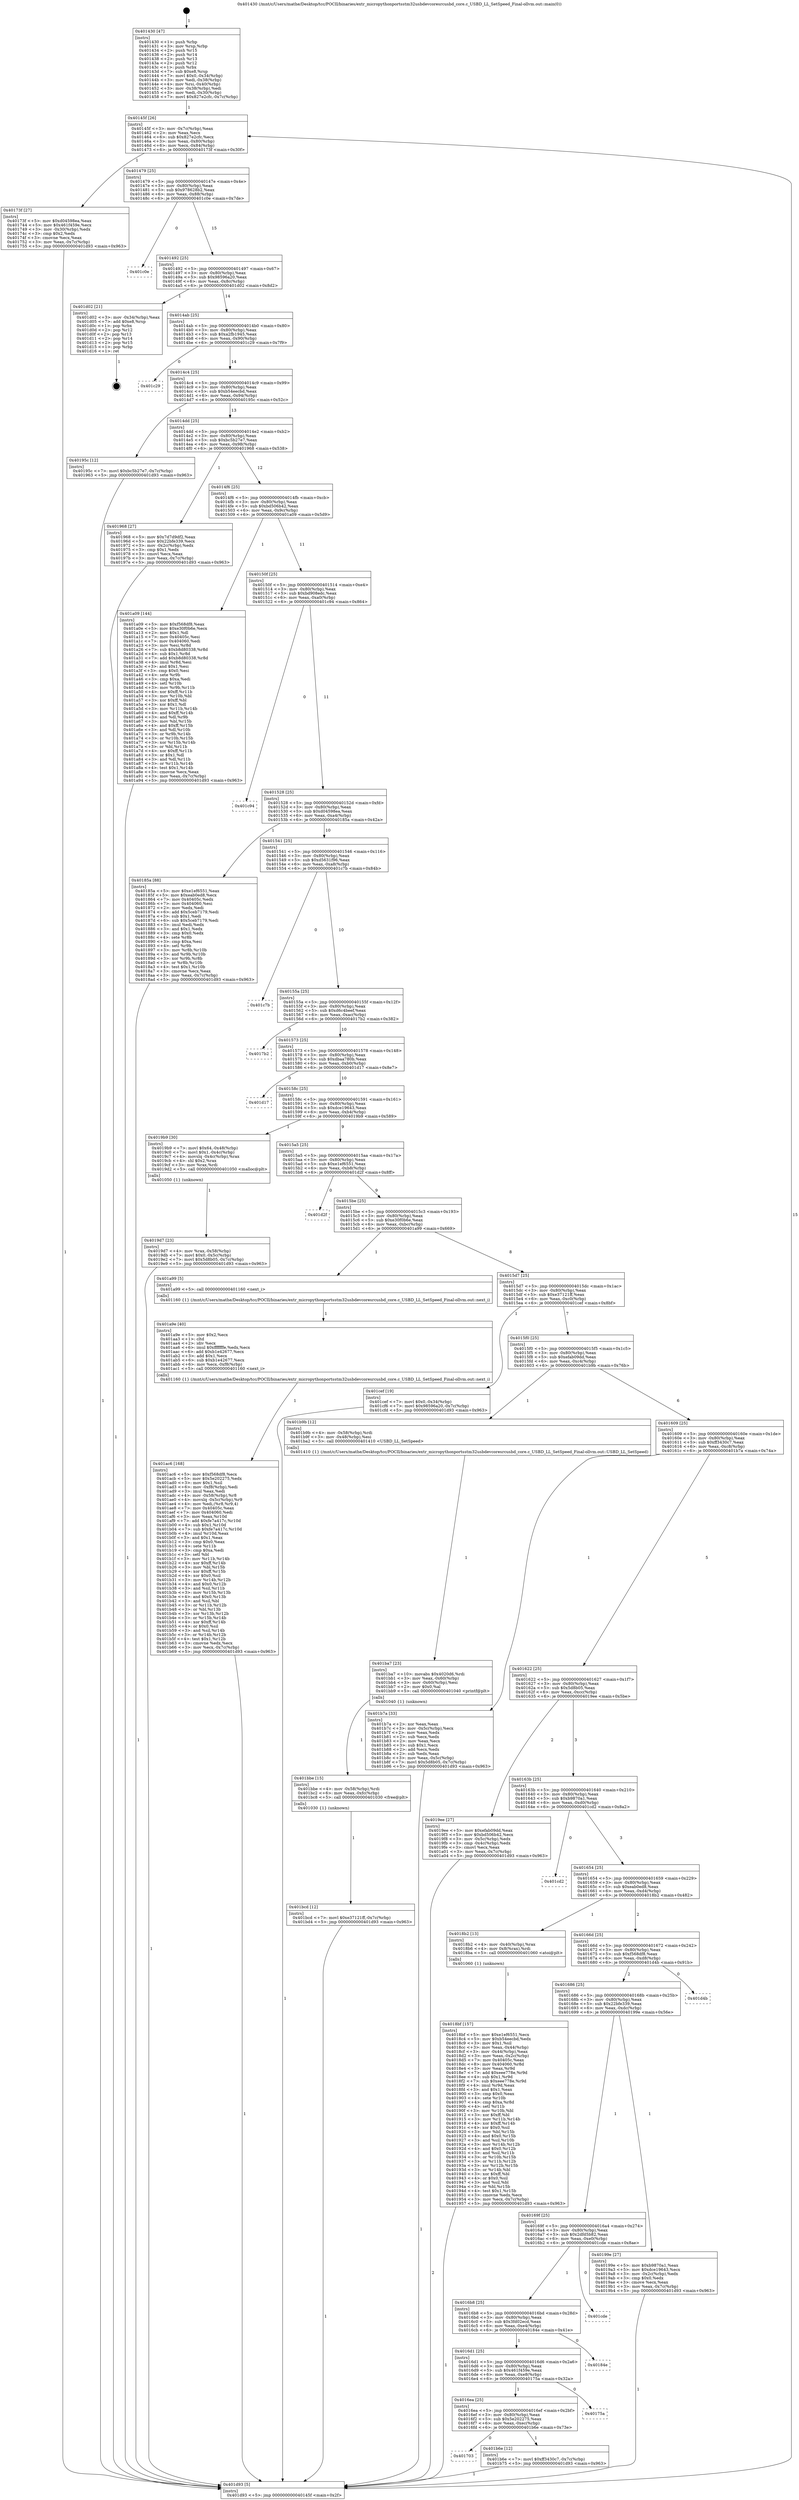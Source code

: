 digraph "0x401430" {
  label = "0x401430 (/mnt/c/Users/mathe/Desktop/tcc/POCII/binaries/extr_micropythonportsstm32usbdevcoresrcusbd_core.c_USBD_LL_SetSpeed_Final-ollvm.out::main(0))"
  labelloc = "t"
  node[shape=record]

  Entry [label="",width=0.3,height=0.3,shape=circle,fillcolor=black,style=filled]
  "0x40145f" [label="{
     0x40145f [26]\l
     | [instrs]\l
     &nbsp;&nbsp;0x40145f \<+3\>: mov -0x7c(%rbp),%eax\l
     &nbsp;&nbsp;0x401462 \<+2\>: mov %eax,%ecx\l
     &nbsp;&nbsp;0x401464 \<+6\>: sub $0x827e2cfc,%ecx\l
     &nbsp;&nbsp;0x40146a \<+3\>: mov %eax,-0x80(%rbp)\l
     &nbsp;&nbsp;0x40146d \<+6\>: mov %ecx,-0x84(%rbp)\l
     &nbsp;&nbsp;0x401473 \<+6\>: je 000000000040173f \<main+0x30f\>\l
  }"]
  "0x40173f" [label="{
     0x40173f [27]\l
     | [instrs]\l
     &nbsp;&nbsp;0x40173f \<+5\>: mov $0xd04598ea,%eax\l
     &nbsp;&nbsp;0x401744 \<+5\>: mov $0x461f459e,%ecx\l
     &nbsp;&nbsp;0x401749 \<+3\>: mov -0x30(%rbp),%edx\l
     &nbsp;&nbsp;0x40174c \<+3\>: cmp $0x2,%edx\l
     &nbsp;&nbsp;0x40174f \<+3\>: cmovne %ecx,%eax\l
     &nbsp;&nbsp;0x401752 \<+3\>: mov %eax,-0x7c(%rbp)\l
     &nbsp;&nbsp;0x401755 \<+5\>: jmp 0000000000401d93 \<main+0x963\>\l
  }"]
  "0x401479" [label="{
     0x401479 [25]\l
     | [instrs]\l
     &nbsp;&nbsp;0x401479 \<+5\>: jmp 000000000040147e \<main+0x4e\>\l
     &nbsp;&nbsp;0x40147e \<+3\>: mov -0x80(%rbp),%eax\l
     &nbsp;&nbsp;0x401481 \<+5\>: sub $0x978628b2,%eax\l
     &nbsp;&nbsp;0x401486 \<+6\>: mov %eax,-0x88(%rbp)\l
     &nbsp;&nbsp;0x40148c \<+6\>: je 0000000000401c0e \<main+0x7de\>\l
  }"]
  "0x401d93" [label="{
     0x401d93 [5]\l
     | [instrs]\l
     &nbsp;&nbsp;0x401d93 \<+5\>: jmp 000000000040145f \<main+0x2f\>\l
  }"]
  "0x401430" [label="{
     0x401430 [47]\l
     | [instrs]\l
     &nbsp;&nbsp;0x401430 \<+1\>: push %rbp\l
     &nbsp;&nbsp;0x401431 \<+3\>: mov %rsp,%rbp\l
     &nbsp;&nbsp;0x401434 \<+2\>: push %r15\l
     &nbsp;&nbsp;0x401436 \<+2\>: push %r14\l
     &nbsp;&nbsp;0x401438 \<+2\>: push %r13\l
     &nbsp;&nbsp;0x40143a \<+2\>: push %r12\l
     &nbsp;&nbsp;0x40143c \<+1\>: push %rbx\l
     &nbsp;&nbsp;0x40143d \<+7\>: sub $0xe8,%rsp\l
     &nbsp;&nbsp;0x401444 \<+7\>: movl $0x0,-0x34(%rbp)\l
     &nbsp;&nbsp;0x40144b \<+3\>: mov %edi,-0x38(%rbp)\l
     &nbsp;&nbsp;0x40144e \<+4\>: mov %rsi,-0x40(%rbp)\l
     &nbsp;&nbsp;0x401452 \<+3\>: mov -0x38(%rbp),%edi\l
     &nbsp;&nbsp;0x401455 \<+3\>: mov %edi,-0x30(%rbp)\l
     &nbsp;&nbsp;0x401458 \<+7\>: movl $0x827e2cfc,-0x7c(%rbp)\l
  }"]
  Exit [label="",width=0.3,height=0.3,shape=circle,fillcolor=black,style=filled,peripheries=2]
  "0x401c0e" [label="{
     0x401c0e\l
  }", style=dashed]
  "0x401492" [label="{
     0x401492 [25]\l
     | [instrs]\l
     &nbsp;&nbsp;0x401492 \<+5\>: jmp 0000000000401497 \<main+0x67\>\l
     &nbsp;&nbsp;0x401497 \<+3\>: mov -0x80(%rbp),%eax\l
     &nbsp;&nbsp;0x40149a \<+5\>: sub $0x98596a20,%eax\l
     &nbsp;&nbsp;0x40149f \<+6\>: mov %eax,-0x8c(%rbp)\l
     &nbsp;&nbsp;0x4014a5 \<+6\>: je 0000000000401d02 \<main+0x8d2\>\l
  }"]
  "0x401bcd" [label="{
     0x401bcd [12]\l
     | [instrs]\l
     &nbsp;&nbsp;0x401bcd \<+7\>: movl $0xe37121ff,-0x7c(%rbp)\l
     &nbsp;&nbsp;0x401bd4 \<+5\>: jmp 0000000000401d93 \<main+0x963\>\l
  }"]
  "0x401d02" [label="{
     0x401d02 [21]\l
     | [instrs]\l
     &nbsp;&nbsp;0x401d02 \<+3\>: mov -0x34(%rbp),%eax\l
     &nbsp;&nbsp;0x401d05 \<+7\>: add $0xe8,%rsp\l
     &nbsp;&nbsp;0x401d0c \<+1\>: pop %rbx\l
     &nbsp;&nbsp;0x401d0d \<+2\>: pop %r12\l
     &nbsp;&nbsp;0x401d0f \<+2\>: pop %r13\l
     &nbsp;&nbsp;0x401d11 \<+2\>: pop %r14\l
     &nbsp;&nbsp;0x401d13 \<+2\>: pop %r15\l
     &nbsp;&nbsp;0x401d15 \<+1\>: pop %rbp\l
     &nbsp;&nbsp;0x401d16 \<+1\>: ret\l
  }"]
  "0x4014ab" [label="{
     0x4014ab [25]\l
     | [instrs]\l
     &nbsp;&nbsp;0x4014ab \<+5\>: jmp 00000000004014b0 \<main+0x80\>\l
     &nbsp;&nbsp;0x4014b0 \<+3\>: mov -0x80(%rbp),%eax\l
     &nbsp;&nbsp;0x4014b3 \<+5\>: sub $0xa2fb1945,%eax\l
     &nbsp;&nbsp;0x4014b8 \<+6\>: mov %eax,-0x90(%rbp)\l
     &nbsp;&nbsp;0x4014be \<+6\>: je 0000000000401c29 \<main+0x7f9\>\l
  }"]
  "0x401bbe" [label="{
     0x401bbe [15]\l
     | [instrs]\l
     &nbsp;&nbsp;0x401bbe \<+4\>: mov -0x58(%rbp),%rdi\l
     &nbsp;&nbsp;0x401bc2 \<+6\>: mov %eax,-0xfc(%rbp)\l
     &nbsp;&nbsp;0x401bc8 \<+5\>: call 0000000000401030 \<free@plt\>\l
     | [calls]\l
     &nbsp;&nbsp;0x401030 \{1\} (unknown)\l
  }"]
  "0x401c29" [label="{
     0x401c29\l
  }", style=dashed]
  "0x4014c4" [label="{
     0x4014c4 [25]\l
     | [instrs]\l
     &nbsp;&nbsp;0x4014c4 \<+5\>: jmp 00000000004014c9 \<main+0x99\>\l
     &nbsp;&nbsp;0x4014c9 \<+3\>: mov -0x80(%rbp),%eax\l
     &nbsp;&nbsp;0x4014cc \<+5\>: sub $0xb54eecbd,%eax\l
     &nbsp;&nbsp;0x4014d1 \<+6\>: mov %eax,-0x94(%rbp)\l
     &nbsp;&nbsp;0x4014d7 \<+6\>: je 000000000040195c \<main+0x52c\>\l
  }"]
  "0x401ba7" [label="{
     0x401ba7 [23]\l
     | [instrs]\l
     &nbsp;&nbsp;0x401ba7 \<+10\>: movabs $0x4020d6,%rdi\l
     &nbsp;&nbsp;0x401bb1 \<+3\>: mov %eax,-0x60(%rbp)\l
     &nbsp;&nbsp;0x401bb4 \<+3\>: mov -0x60(%rbp),%esi\l
     &nbsp;&nbsp;0x401bb7 \<+2\>: mov $0x0,%al\l
     &nbsp;&nbsp;0x401bb9 \<+5\>: call 0000000000401040 \<printf@plt\>\l
     | [calls]\l
     &nbsp;&nbsp;0x401040 \{1\} (unknown)\l
  }"]
  "0x40195c" [label="{
     0x40195c [12]\l
     | [instrs]\l
     &nbsp;&nbsp;0x40195c \<+7\>: movl $0xbc5b27e7,-0x7c(%rbp)\l
     &nbsp;&nbsp;0x401963 \<+5\>: jmp 0000000000401d93 \<main+0x963\>\l
  }"]
  "0x4014dd" [label="{
     0x4014dd [25]\l
     | [instrs]\l
     &nbsp;&nbsp;0x4014dd \<+5\>: jmp 00000000004014e2 \<main+0xb2\>\l
     &nbsp;&nbsp;0x4014e2 \<+3\>: mov -0x80(%rbp),%eax\l
     &nbsp;&nbsp;0x4014e5 \<+5\>: sub $0xbc5b27e7,%eax\l
     &nbsp;&nbsp;0x4014ea \<+6\>: mov %eax,-0x98(%rbp)\l
     &nbsp;&nbsp;0x4014f0 \<+6\>: je 0000000000401968 \<main+0x538\>\l
  }"]
  "0x401703" [label="{
     0x401703\l
  }", style=dashed]
  "0x401968" [label="{
     0x401968 [27]\l
     | [instrs]\l
     &nbsp;&nbsp;0x401968 \<+5\>: mov $0x7d7d9df2,%eax\l
     &nbsp;&nbsp;0x40196d \<+5\>: mov $0x22bfe339,%ecx\l
     &nbsp;&nbsp;0x401972 \<+3\>: mov -0x2c(%rbp),%edx\l
     &nbsp;&nbsp;0x401975 \<+3\>: cmp $0x1,%edx\l
     &nbsp;&nbsp;0x401978 \<+3\>: cmovl %ecx,%eax\l
     &nbsp;&nbsp;0x40197b \<+3\>: mov %eax,-0x7c(%rbp)\l
     &nbsp;&nbsp;0x40197e \<+5\>: jmp 0000000000401d93 \<main+0x963\>\l
  }"]
  "0x4014f6" [label="{
     0x4014f6 [25]\l
     | [instrs]\l
     &nbsp;&nbsp;0x4014f6 \<+5\>: jmp 00000000004014fb \<main+0xcb\>\l
     &nbsp;&nbsp;0x4014fb \<+3\>: mov -0x80(%rbp),%eax\l
     &nbsp;&nbsp;0x4014fe \<+5\>: sub $0xbd506b42,%eax\l
     &nbsp;&nbsp;0x401503 \<+6\>: mov %eax,-0x9c(%rbp)\l
     &nbsp;&nbsp;0x401509 \<+6\>: je 0000000000401a09 \<main+0x5d9\>\l
  }"]
  "0x401b6e" [label="{
     0x401b6e [12]\l
     | [instrs]\l
     &nbsp;&nbsp;0x401b6e \<+7\>: movl $0xff3430c7,-0x7c(%rbp)\l
     &nbsp;&nbsp;0x401b75 \<+5\>: jmp 0000000000401d93 \<main+0x963\>\l
  }"]
  "0x401a09" [label="{
     0x401a09 [144]\l
     | [instrs]\l
     &nbsp;&nbsp;0x401a09 \<+5\>: mov $0xf568df8,%eax\l
     &nbsp;&nbsp;0x401a0e \<+5\>: mov $0xe30f0b6e,%ecx\l
     &nbsp;&nbsp;0x401a13 \<+2\>: mov $0x1,%dl\l
     &nbsp;&nbsp;0x401a15 \<+7\>: mov 0x40405c,%esi\l
     &nbsp;&nbsp;0x401a1c \<+7\>: mov 0x404060,%edi\l
     &nbsp;&nbsp;0x401a23 \<+3\>: mov %esi,%r8d\l
     &nbsp;&nbsp;0x401a26 \<+7\>: sub $0xb8d80338,%r8d\l
     &nbsp;&nbsp;0x401a2d \<+4\>: sub $0x1,%r8d\l
     &nbsp;&nbsp;0x401a31 \<+7\>: add $0xb8d80338,%r8d\l
     &nbsp;&nbsp;0x401a38 \<+4\>: imul %r8d,%esi\l
     &nbsp;&nbsp;0x401a3c \<+3\>: and $0x1,%esi\l
     &nbsp;&nbsp;0x401a3f \<+3\>: cmp $0x0,%esi\l
     &nbsp;&nbsp;0x401a42 \<+4\>: sete %r9b\l
     &nbsp;&nbsp;0x401a46 \<+3\>: cmp $0xa,%edi\l
     &nbsp;&nbsp;0x401a49 \<+4\>: setl %r10b\l
     &nbsp;&nbsp;0x401a4d \<+3\>: mov %r9b,%r11b\l
     &nbsp;&nbsp;0x401a50 \<+4\>: xor $0xff,%r11b\l
     &nbsp;&nbsp;0x401a54 \<+3\>: mov %r10b,%bl\l
     &nbsp;&nbsp;0x401a57 \<+3\>: xor $0xff,%bl\l
     &nbsp;&nbsp;0x401a5a \<+3\>: xor $0x1,%dl\l
     &nbsp;&nbsp;0x401a5d \<+3\>: mov %r11b,%r14b\l
     &nbsp;&nbsp;0x401a60 \<+4\>: and $0xff,%r14b\l
     &nbsp;&nbsp;0x401a64 \<+3\>: and %dl,%r9b\l
     &nbsp;&nbsp;0x401a67 \<+3\>: mov %bl,%r15b\l
     &nbsp;&nbsp;0x401a6a \<+4\>: and $0xff,%r15b\l
     &nbsp;&nbsp;0x401a6e \<+3\>: and %dl,%r10b\l
     &nbsp;&nbsp;0x401a71 \<+3\>: or %r9b,%r14b\l
     &nbsp;&nbsp;0x401a74 \<+3\>: or %r10b,%r15b\l
     &nbsp;&nbsp;0x401a77 \<+3\>: xor %r15b,%r14b\l
     &nbsp;&nbsp;0x401a7a \<+3\>: or %bl,%r11b\l
     &nbsp;&nbsp;0x401a7d \<+4\>: xor $0xff,%r11b\l
     &nbsp;&nbsp;0x401a81 \<+3\>: or $0x1,%dl\l
     &nbsp;&nbsp;0x401a84 \<+3\>: and %dl,%r11b\l
     &nbsp;&nbsp;0x401a87 \<+3\>: or %r11b,%r14b\l
     &nbsp;&nbsp;0x401a8a \<+4\>: test $0x1,%r14b\l
     &nbsp;&nbsp;0x401a8e \<+3\>: cmovne %ecx,%eax\l
     &nbsp;&nbsp;0x401a91 \<+3\>: mov %eax,-0x7c(%rbp)\l
     &nbsp;&nbsp;0x401a94 \<+5\>: jmp 0000000000401d93 \<main+0x963\>\l
  }"]
  "0x40150f" [label="{
     0x40150f [25]\l
     | [instrs]\l
     &nbsp;&nbsp;0x40150f \<+5\>: jmp 0000000000401514 \<main+0xe4\>\l
     &nbsp;&nbsp;0x401514 \<+3\>: mov -0x80(%rbp),%eax\l
     &nbsp;&nbsp;0x401517 \<+5\>: sub $0xbd908edc,%eax\l
     &nbsp;&nbsp;0x40151c \<+6\>: mov %eax,-0xa0(%rbp)\l
     &nbsp;&nbsp;0x401522 \<+6\>: je 0000000000401c94 \<main+0x864\>\l
  }"]
  "0x4016ea" [label="{
     0x4016ea [25]\l
     | [instrs]\l
     &nbsp;&nbsp;0x4016ea \<+5\>: jmp 00000000004016ef \<main+0x2bf\>\l
     &nbsp;&nbsp;0x4016ef \<+3\>: mov -0x80(%rbp),%eax\l
     &nbsp;&nbsp;0x4016f2 \<+5\>: sub $0x5e202275,%eax\l
     &nbsp;&nbsp;0x4016f7 \<+6\>: mov %eax,-0xec(%rbp)\l
     &nbsp;&nbsp;0x4016fd \<+6\>: je 0000000000401b6e \<main+0x73e\>\l
  }"]
  "0x401c94" [label="{
     0x401c94\l
  }", style=dashed]
  "0x401528" [label="{
     0x401528 [25]\l
     | [instrs]\l
     &nbsp;&nbsp;0x401528 \<+5\>: jmp 000000000040152d \<main+0xfd\>\l
     &nbsp;&nbsp;0x40152d \<+3\>: mov -0x80(%rbp),%eax\l
     &nbsp;&nbsp;0x401530 \<+5\>: sub $0xd04598ea,%eax\l
     &nbsp;&nbsp;0x401535 \<+6\>: mov %eax,-0xa4(%rbp)\l
     &nbsp;&nbsp;0x40153b \<+6\>: je 000000000040185a \<main+0x42a\>\l
  }"]
  "0x40175a" [label="{
     0x40175a\l
  }", style=dashed]
  "0x40185a" [label="{
     0x40185a [88]\l
     | [instrs]\l
     &nbsp;&nbsp;0x40185a \<+5\>: mov $0xe1ef6551,%eax\l
     &nbsp;&nbsp;0x40185f \<+5\>: mov $0xeab0ed8,%ecx\l
     &nbsp;&nbsp;0x401864 \<+7\>: mov 0x40405c,%edx\l
     &nbsp;&nbsp;0x40186b \<+7\>: mov 0x404060,%esi\l
     &nbsp;&nbsp;0x401872 \<+2\>: mov %edx,%edi\l
     &nbsp;&nbsp;0x401874 \<+6\>: add $0x5ceb7179,%edi\l
     &nbsp;&nbsp;0x40187a \<+3\>: sub $0x1,%edi\l
     &nbsp;&nbsp;0x40187d \<+6\>: sub $0x5ceb7179,%edi\l
     &nbsp;&nbsp;0x401883 \<+3\>: imul %edi,%edx\l
     &nbsp;&nbsp;0x401886 \<+3\>: and $0x1,%edx\l
     &nbsp;&nbsp;0x401889 \<+3\>: cmp $0x0,%edx\l
     &nbsp;&nbsp;0x40188c \<+4\>: sete %r8b\l
     &nbsp;&nbsp;0x401890 \<+3\>: cmp $0xa,%esi\l
     &nbsp;&nbsp;0x401893 \<+4\>: setl %r9b\l
     &nbsp;&nbsp;0x401897 \<+3\>: mov %r8b,%r10b\l
     &nbsp;&nbsp;0x40189a \<+3\>: and %r9b,%r10b\l
     &nbsp;&nbsp;0x40189d \<+3\>: xor %r9b,%r8b\l
     &nbsp;&nbsp;0x4018a0 \<+3\>: or %r8b,%r10b\l
     &nbsp;&nbsp;0x4018a3 \<+4\>: test $0x1,%r10b\l
     &nbsp;&nbsp;0x4018a7 \<+3\>: cmovne %ecx,%eax\l
     &nbsp;&nbsp;0x4018aa \<+3\>: mov %eax,-0x7c(%rbp)\l
     &nbsp;&nbsp;0x4018ad \<+5\>: jmp 0000000000401d93 \<main+0x963\>\l
  }"]
  "0x401541" [label="{
     0x401541 [25]\l
     | [instrs]\l
     &nbsp;&nbsp;0x401541 \<+5\>: jmp 0000000000401546 \<main+0x116\>\l
     &nbsp;&nbsp;0x401546 \<+3\>: mov -0x80(%rbp),%eax\l
     &nbsp;&nbsp;0x401549 \<+5\>: sub $0xd5631f96,%eax\l
     &nbsp;&nbsp;0x40154e \<+6\>: mov %eax,-0xa8(%rbp)\l
     &nbsp;&nbsp;0x401554 \<+6\>: je 0000000000401c7b \<main+0x84b\>\l
  }"]
  "0x4016d1" [label="{
     0x4016d1 [25]\l
     | [instrs]\l
     &nbsp;&nbsp;0x4016d1 \<+5\>: jmp 00000000004016d6 \<main+0x2a6\>\l
     &nbsp;&nbsp;0x4016d6 \<+3\>: mov -0x80(%rbp),%eax\l
     &nbsp;&nbsp;0x4016d9 \<+5\>: sub $0x461f459e,%eax\l
     &nbsp;&nbsp;0x4016de \<+6\>: mov %eax,-0xe8(%rbp)\l
     &nbsp;&nbsp;0x4016e4 \<+6\>: je 000000000040175a \<main+0x32a\>\l
  }"]
  "0x401c7b" [label="{
     0x401c7b\l
  }", style=dashed]
  "0x40155a" [label="{
     0x40155a [25]\l
     | [instrs]\l
     &nbsp;&nbsp;0x40155a \<+5\>: jmp 000000000040155f \<main+0x12f\>\l
     &nbsp;&nbsp;0x40155f \<+3\>: mov -0x80(%rbp),%eax\l
     &nbsp;&nbsp;0x401562 \<+5\>: sub $0xd6c4beef,%eax\l
     &nbsp;&nbsp;0x401567 \<+6\>: mov %eax,-0xac(%rbp)\l
     &nbsp;&nbsp;0x40156d \<+6\>: je 00000000004017b2 \<main+0x382\>\l
  }"]
  "0x40184e" [label="{
     0x40184e\l
  }", style=dashed]
  "0x4017b2" [label="{
     0x4017b2\l
  }", style=dashed]
  "0x401573" [label="{
     0x401573 [25]\l
     | [instrs]\l
     &nbsp;&nbsp;0x401573 \<+5\>: jmp 0000000000401578 \<main+0x148\>\l
     &nbsp;&nbsp;0x401578 \<+3\>: mov -0x80(%rbp),%eax\l
     &nbsp;&nbsp;0x40157b \<+5\>: sub $0xdbaa780b,%eax\l
     &nbsp;&nbsp;0x401580 \<+6\>: mov %eax,-0xb0(%rbp)\l
     &nbsp;&nbsp;0x401586 \<+6\>: je 0000000000401d17 \<main+0x8e7\>\l
  }"]
  "0x4016b8" [label="{
     0x4016b8 [25]\l
     | [instrs]\l
     &nbsp;&nbsp;0x4016b8 \<+5\>: jmp 00000000004016bd \<main+0x28d\>\l
     &nbsp;&nbsp;0x4016bd \<+3\>: mov -0x80(%rbp),%eax\l
     &nbsp;&nbsp;0x4016c0 \<+5\>: sub $0x3fd02ecd,%eax\l
     &nbsp;&nbsp;0x4016c5 \<+6\>: mov %eax,-0xe4(%rbp)\l
     &nbsp;&nbsp;0x4016cb \<+6\>: je 000000000040184e \<main+0x41e\>\l
  }"]
  "0x401d17" [label="{
     0x401d17\l
  }", style=dashed]
  "0x40158c" [label="{
     0x40158c [25]\l
     | [instrs]\l
     &nbsp;&nbsp;0x40158c \<+5\>: jmp 0000000000401591 \<main+0x161\>\l
     &nbsp;&nbsp;0x401591 \<+3\>: mov -0x80(%rbp),%eax\l
     &nbsp;&nbsp;0x401594 \<+5\>: sub $0xdce19643,%eax\l
     &nbsp;&nbsp;0x401599 \<+6\>: mov %eax,-0xb4(%rbp)\l
     &nbsp;&nbsp;0x40159f \<+6\>: je 00000000004019b9 \<main+0x589\>\l
  }"]
  "0x401cde" [label="{
     0x401cde\l
  }", style=dashed]
  "0x4019b9" [label="{
     0x4019b9 [30]\l
     | [instrs]\l
     &nbsp;&nbsp;0x4019b9 \<+7\>: movl $0x64,-0x48(%rbp)\l
     &nbsp;&nbsp;0x4019c0 \<+7\>: movl $0x1,-0x4c(%rbp)\l
     &nbsp;&nbsp;0x4019c7 \<+4\>: movslq -0x4c(%rbp),%rax\l
     &nbsp;&nbsp;0x4019cb \<+4\>: shl $0x2,%rax\l
     &nbsp;&nbsp;0x4019cf \<+3\>: mov %rax,%rdi\l
     &nbsp;&nbsp;0x4019d2 \<+5\>: call 0000000000401050 \<malloc@plt\>\l
     | [calls]\l
     &nbsp;&nbsp;0x401050 \{1\} (unknown)\l
  }"]
  "0x4015a5" [label="{
     0x4015a5 [25]\l
     | [instrs]\l
     &nbsp;&nbsp;0x4015a5 \<+5\>: jmp 00000000004015aa \<main+0x17a\>\l
     &nbsp;&nbsp;0x4015aa \<+3\>: mov -0x80(%rbp),%eax\l
     &nbsp;&nbsp;0x4015ad \<+5\>: sub $0xe1ef6551,%eax\l
     &nbsp;&nbsp;0x4015b2 \<+6\>: mov %eax,-0xb8(%rbp)\l
     &nbsp;&nbsp;0x4015b8 \<+6\>: je 0000000000401d2f \<main+0x8ff\>\l
  }"]
  "0x401ac6" [label="{
     0x401ac6 [168]\l
     | [instrs]\l
     &nbsp;&nbsp;0x401ac6 \<+5\>: mov $0xf568df8,%ecx\l
     &nbsp;&nbsp;0x401acb \<+5\>: mov $0x5e202275,%edx\l
     &nbsp;&nbsp;0x401ad0 \<+3\>: mov $0x1,%sil\l
     &nbsp;&nbsp;0x401ad3 \<+6\>: mov -0xf8(%rbp),%edi\l
     &nbsp;&nbsp;0x401ad9 \<+3\>: imul %eax,%edi\l
     &nbsp;&nbsp;0x401adc \<+4\>: mov -0x58(%rbp),%r8\l
     &nbsp;&nbsp;0x401ae0 \<+4\>: movslq -0x5c(%rbp),%r9\l
     &nbsp;&nbsp;0x401ae4 \<+4\>: mov %edi,(%r8,%r9,4)\l
     &nbsp;&nbsp;0x401ae8 \<+7\>: mov 0x40405c,%eax\l
     &nbsp;&nbsp;0x401aef \<+7\>: mov 0x404060,%edi\l
     &nbsp;&nbsp;0x401af6 \<+3\>: mov %eax,%r10d\l
     &nbsp;&nbsp;0x401af9 \<+7\>: add $0xfe7a417c,%r10d\l
     &nbsp;&nbsp;0x401b00 \<+4\>: sub $0x1,%r10d\l
     &nbsp;&nbsp;0x401b04 \<+7\>: sub $0xfe7a417c,%r10d\l
     &nbsp;&nbsp;0x401b0b \<+4\>: imul %r10d,%eax\l
     &nbsp;&nbsp;0x401b0f \<+3\>: and $0x1,%eax\l
     &nbsp;&nbsp;0x401b12 \<+3\>: cmp $0x0,%eax\l
     &nbsp;&nbsp;0x401b15 \<+4\>: sete %r11b\l
     &nbsp;&nbsp;0x401b19 \<+3\>: cmp $0xa,%edi\l
     &nbsp;&nbsp;0x401b1c \<+3\>: setl %bl\l
     &nbsp;&nbsp;0x401b1f \<+3\>: mov %r11b,%r14b\l
     &nbsp;&nbsp;0x401b22 \<+4\>: xor $0xff,%r14b\l
     &nbsp;&nbsp;0x401b26 \<+3\>: mov %bl,%r15b\l
     &nbsp;&nbsp;0x401b29 \<+4\>: xor $0xff,%r15b\l
     &nbsp;&nbsp;0x401b2d \<+4\>: xor $0x0,%sil\l
     &nbsp;&nbsp;0x401b31 \<+3\>: mov %r14b,%r12b\l
     &nbsp;&nbsp;0x401b34 \<+4\>: and $0x0,%r12b\l
     &nbsp;&nbsp;0x401b38 \<+3\>: and %sil,%r11b\l
     &nbsp;&nbsp;0x401b3b \<+3\>: mov %r15b,%r13b\l
     &nbsp;&nbsp;0x401b3e \<+4\>: and $0x0,%r13b\l
     &nbsp;&nbsp;0x401b42 \<+3\>: and %sil,%bl\l
     &nbsp;&nbsp;0x401b45 \<+3\>: or %r11b,%r12b\l
     &nbsp;&nbsp;0x401b48 \<+3\>: or %bl,%r13b\l
     &nbsp;&nbsp;0x401b4b \<+3\>: xor %r13b,%r12b\l
     &nbsp;&nbsp;0x401b4e \<+3\>: or %r15b,%r14b\l
     &nbsp;&nbsp;0x401b51 \<+4\>: xor $0xff,%r14b\l
     &nbsp;&nbsp;0x401b55 \<+4\>: or $0x0,%sil\l
     &nbsp;&nbsp;0x401b59 \<+3\>: and %sil,%r14b\l
     &nbsp;&nbsp;0x401b5c \<+3\>: or %r14b,%r12b\l
     &nbsp;&nbsp;0x401b5f \<+4\>: test $0x1,%r12b\l
     &nbsp;&nbsp;0x401b63 \<+3\>: cmovne %edx,%ecx\l
     &nbsp;&nbsp;0x401b66 \<+3\>: mov %ecx,-0x7c(%rbp)\l
     &nbsp;&nbsp;0x401b69 \<+5\>: jmp 0000000000401d93 \<main+0x963\>\l
  }"]
  "0x401d2f" [label="{
     0x401d2f\l
  }", style=dashed]
  "0x4015be" [label="{
     0x4015be [25]\l
     | [instrs]\l
     &nbsp;&nbsp;0x4015be \<+5\>: jmp 00000000004015c3 \<main+0x193\>\l
     &nbsp;&nbsp;0x4015c3 \<+3\>: mov -0x80(%rbp),%eax\l
     &nbsp;&nbsp;0x4015c6 \<+5\>: sub $0xe30f0b6e,%eax\l
     &nbsp;&nbsp;0x4015cb \<+6\>: mov %eax,-0xbc(%rbp)\l
     &nbsp;&nbsp;0x4015d1 \<+6\>: je 0000000000401a99 \<main+0x669\>\l
  }"]
  "0x401a9e" [label="{
     0x401a9e [40]\l
     | [instrs]\l
     &nbsp;&nbsp;0x401a9e \<+5\>: mov $0x2,%ecx\l
     &nbsp;&nbsp;0x401aa3 \<+1\>: cltd\l
     &nbsp;&nbsp;0x401aa4 \<+2\>: idiv %ecx\l
     &nbsp;&nbsp;0x401aa6 \<+6\>: imul $0xfffffffe,%edx,%ecx\l
     &nbsp;&nbsp;0x401aac \<+6\>: add $0xb1e42677,%ecx\l
     &nbsp;&nbsp;0x401ab2 \<+3\>: add $0x1,%ecx\l
     &nbsp;&nbsp;0x401ab5 \<+6\>: sub $0xb1e42677,%ecx\l
     &nbsp;&nbsp;0x401abb \<+6\>: mov %ecx,-0xf8(%rbp)\l
     &nbsp;&nbsp;0x401ac1 \<+5\>: call 0000000000401160 \<next_i\>\l
     | [calls]\l
     &nbsp;&nbsp;0x401160 \{1\} (/mnt/c/Users/mathe/Desktop/tcc/POCII/binaries/extr_micropythonportsstm32usbdevcoresrcusbd_core.c_USBD_LL_SetSpeed_Final-ollvm.out::next_i)\l
  }"]
  "0x401a99" [label="{
     0x401a99 [5]\l
     | [instrs]\l
     &nbsp;&nbsp;0x401a99 \<+5\>: call 0000000000401160 \<next_i\>\l
     | [calls]\l
     &nbsp;&nbsp;0x401160 \{1\} (/mnt/c/Users/mathe/Desktop/tcc/POCII/binaries/extr_micropythonportsstm32usbdevcoresrcusbd_core.c_USBD_LL_SetSpeed_Final-ollvm.out::next_i)\l
  }"]
  "0x4015d7" [label="{
     0x4015d7 [25]\l
     | [instrs]\l
     &nbsp;&nbsp;0x4015d7 \<+5\>: jmp 00000000004015dc \<main+0x1ac\>\l
     &nbsp;&nbsp;0x4015dc \<+3\>: mov -0x80(%rbp),%eax\l
     &nbsp;&nbsp;0x4015df \<+5\>: sub $0xe37121ff,%eax\l
     &nbsp;&nbsp;0x4015e4 \<+6\>: mov %eax,-0xc0(%rbp)\l
     &nbsp;&nbsp;0x4015ea \<+6\>: je 0000000000401cef \<main+0x8bf\>\l
  }"]
  "0x4019d7" [label="{
     0x4019d7 [23]\l
     | [instrs]\l
     &nbsp;&nbsp;0x4019d7 \<+4\>: mov %rax,-0x58(%rbp)\l
     &nbsp;&nbsp;0x4019db \<+7\>: movl $0x0,-0x5c(%rbp)\l
     &nbsp;&nbsp;0x4019e2 \<+7\>: movl $0x5d8b05,-0x7c(%rbp)\l
     &nbsp;&nbsp;0x4019e9 \<+5\>: jmp 0000000000401d93 \<main+0x963\>\l
  }"]
  "0x401cef" [label="{
     0x401cef [19]\l
     | [instrs]\l
     &nbsp;&nbsp;0x401cef \<+7\>: movl $0x0,-0x34(%rbp)\l
     &nbsp;&nbsp;0x401cf6 \<+7\>: movl $0x98596a20,-0x7c(%rbp)\l
     &nbsp;&nbsp;0x401cfd \<+5\>: jmp 0000000000401d93 \<main+0x963\>\l
  }"]
  "0x4015f0" [label="{
     0x4015f0 [25]\l
     | [instrs]\l
     &nbsp;&nbsp;0x4015f0 \<+5\>: jmp 00000000004015f5 \<main+0x1c5\>\l
     &nbsp;&nbsp;0x4015f5 \<+3\>: mov -0x80(%rbp),%eax\l
     &nbsp;&nbsp;0x4015f8 \<+5\>: sub $0xefab09dd,%eax\l
     &nbsp;&nbsp;0x4015fd \<+6\>: mov %eax,-0xc4(%rbp)\l
     &nbsp;&nbsp;0x401603 \<+6\>: je 0000000000401b9b \<main+0x76b\>\l
  }"]
  "0x40169f" [label="{
     0x40169f [25]\l
     | [instrs]\l
     &nbsp;&nbsp;0x40169f \<+5\>: jmp 00000000004016a4 \<main+0x274\>\l
     &nbsp;&nbsp;0x4016a4 \<+3\>: mov -0x80(%rbp),%eax\l
     &nbsp;&nbsp;0x4016a7 \<+5\>: sub $0x2dfd5b82,%eax\l
     &nbsp;&nbsp;0x4016ac \<+6\>: mov %eax,-0xe0(%rbp)\l
     &nbsp;&nbsp;0x4016b2 \<+6\>: je 0000000000401cde \<main+0x8ae\>\l
  }"]
  "0x401b9b" [label="{
     0x401b9b [12]\l
     | [instrs]\l
     &nbsp;&nbsp;0x401b9b \<+4\>: mov -0x58(%rbp),%rdi\l
     &nbsp;&nbsp;0x401b9f \<+3\>: mov -0x48(%rbp),%esi\l
     &nbsp;&nbsp;0x401ba2 \<+5\>: call 0000000000401410 \<USBD_LL_SetSpeed\>\l
     | [calls]\l
     &nbsp;&nbsp;0x401410 \{1\} (/mnt/c/Users/mathe/Desktop/tcc/POCII/binaries/extr_micropythonportsstm32usbdevcoresrcusbd_core.c_USBD_LL_SetSpeed_Final-ollvm.out::USBD_LL_SetSpeed)\l
  }"]
  "0x401609" [label="{
     0x401609 [25]\l
     | [instrs]\l
     &nbsp;&nbsp;0x401609 \<+5\>: jmp 000000000040160e \<main+0x1de\>\l
     &nbsp;&nbsp;0x40160e \<+3\>: mov -0x80(%rbp),%eax\l
     &nbsp;&nbsp;0x401611 \<+5\>: sub $0xff3430c7,%eax\l
     &nbsp;&nbsp;0x401616 \<+6\>: mov %eax,-0xc8(%rbp)\l
     &nbsp;&nbsp;0x40161c \<+6\>: je 0000000000401b7a \<main+0x74a\>\l
  }"]
  "0x40199e" [label="{
     0x40199e [27]\l
     | [instrs]\l
     &nbsp;&nbsp;0x40199e \<+5\>: mov $0xb9870a1,%eax\l
     &nbsp;&nbsp;0x4019a3 \<+5\>: mov $0xdce19643,%ecx\l
     &nbsp;&nbsp;0x4019a8 \<+3\>: mov -0x2c(%rbp),%edx\l
     &nbsp;&nbsp;0x4019ab \<+3\>: cmp $0x0,%edx\l
     &nbsp;&nbsp;0x4019ae \<+3\>: cmove %ecx,%eax\l
     &nbsp;&nbsp;0x4019b1 \<+3\>: mov %eax,-0x7c(%rbp)\l
     &nbsp;&nbsp;0x4019b4 \<+5\>: jmp 0000000000401d93 \<main+0x963\>\l
  }"]
  "0x401b7a" [label="{
     0x401b7a [33]\l
     | [instrs]\l
     &nbsp;&nbsp;0x401b7a \<+2\>: xor %eax,%eax\l
     &nbsp;&nbsp;0x401b7c \<+3\>: mov -0x5c(%rbp),%ecx\l
     &nbsp;&nbsp;0x401b7f \<+2\>: mov %eax,%edx\l
     &nbsp;&nbsp;0x401b81 \<+2\>: sub %ecx,%edx\l
     &nbsp;&nbsp;0x401b83 \<+2\>: mov %eax,%ecx\l
     &nbsp;&nbsp;0x401b85 \<+3\>: sub $0x1,%ecx\l
     &nbsp;&nbsp;0x401b88 \<+2\>: add %ecx,%edx\l
     &nbsp;&nbsp;0x401b8a \<+2\>: sub %edx,%eax\l
     &nbsp;&nbsp;0x401b8c \<+3\>: mov %eax,-0x5c(%rbp)\l
     &nbsp;&nbsp;0x401b8f \<+7\>: movl $0x5d8b05,-0x7c(%rbp)\l
     &nbsp;&nbsp;0x401b96 \<+5\>: jmp 0000000000401d93 \<main+0x963\>\l
  }"]
  "0x401622" [label="{
     0x401622 [25]\l
     | [instrs]\l
     &nbsp;&nbsp;0x401622 \<+5\>: jmp 0000000000401627 \<main+0x1f7\>\l
     &nbsp;&nbsp;0x401627 \<+3\>: mov -0x80(%rbp),%eax\l
     &nbsp;&nbsp;0x40162a \<+5\>: sub $0x5d8b05,%eax\l
     &nbsp;&nbsp;0x40162f \<+6\>: mov %eax,-0xcc(%rbp)\l
     &nbsp;&nbsp;0x401635 \<+6\>: je 00000000004019ee \<main+0x5be\>\l
  }"]
  "0x401686" [label="{
     0x401686 [25]\l
     | [instrs]\l
     &nbsp;&nbsp;0x401686 \<+5\>: jmp 000000000040168b \<main+0x25b\>\l
     &nbsp;&nbsp;0x40168b \<+3\>: mov -0x80(%rbp),%eax\l
     &nbsp;&nbsp;0x40168e \<+5\>: sub $0x22bfe339,%eax\l
     &nbsp;&nbsp;0x401693 \<+6\>: mov %eax,-0xdc(%rbp)\l
     &nbsp;&nbsp;0x401699 \<+6\>: je 000000000040199e \<main+0x56e\>\l
  }"]
  "0x4019ee" [label="{
     0x4019ee [27]\l
     | [instrs]\l
     &nbsp;&nbsp;0x4019ee \<+5\>: mov $0xefab09dd,%eax\l
     &nbsp;&nbsp;0x4019f3 \<+5\>: mov $0xbd506b42,%ecx\l
     &nbsp;&nbsp;0x4019f8 \<+3\>: mov -0x5c(%rbp),%edx\l
     &nbsp;&nbsp;0x4019fb \<+3\>: cmp -0x4c(%rbp),%edx\l
     &nbsp;&nbsp;0x4019fe \<+3\>: cmovl %ecx,%eax\l
     &nbsp;&nbsp;0x401a01 \<+3\>: mov %eax,-0x7c(%rbp)\l
     &nbsp;&nbsp;0x401a04 \<+5\>: jmp 0000000000401d93 \<main+0x963\>\l
  }"]
  "0x40163b" [label="{
     0x40163b [25]\l
     | [instrs]\l
     &nbsp;&nbsp;0x40163b \<+5\>: jmp 0000000000401640 \<main+0x210\>\l
     &nbsp;&nbsp;0x401640 \<+3\>: mov -0x80(%rbp),%eax\l
     &nbsp;&nbsp;0x401643 \<+5\>: sub $0xb9870a1,%eax\l
     &nbsp;&nbsp;0x401648 \<+6\>: mov %eax,-0xd0(%rbp)\l
     &nbsp;&nbsp;0x40164e \<+6\>: je 0000000000401cd2 \<main+0x8a2\>\l
  }"]
  "0x401d4b" [label="{
     0x401d4b\l
  }", style=dashed]
  "0x401cd2" [label="{
     0x401cd2\l
  }", style=dashed]
  "0x401654" [label="{
     0x401654 [25]\l
     | [instrs]\l
     &nbsp;&nbsp;0x401654 \<+5\>: jmp 0000000000401659 \<main+0x229\>\l
     &nbsp;&nbsp;0x401659 \<+3\>: mov -0x80(%rbp),%eax\l
     &nbsp;&nbsp;0x40165c \<+5\>: sub $0xeab0ed8,%eax\l
     &nbsp;&nbsp;0x401661 \<+6\>: mov %eax,-0xd4(%rbp)\l
     &nbsp;&nbsp;0x401667 \<+6\>: je 00000000004018b2 \<main+0x482\>\l
  }"]
  "0x4018bf" [label="{
     0x4018bf [157]\l
     | [instrs]\l
     &nbsp;&nbsp;0x4018bf \<+5\>: mov $0xe1ef6551,%ecx\l
     &nbsp;&nbsp;0x4018c4 \<+5\>: mov $0xb54eecbd,%edx\l
     &nbsp;&nbsp;0x4018c9 \<+3\>: mov $0x1,%sil\l
     &nbsp;&nbsp;0x4018cc \<+3\>: mov %eax,-0x44(%rbp)\l
     &nbsp;&nbsp;0x4018cf \<+3\>: mov -0x44(%rbp),%eax\l
     &nbsp;&nbsp;0x4018d2 \<+3\>: mov %eax,-0x2c(%rbp)\l
     &nbsp;&nbsp;0x4018d5 \<+7\>: mov 0x40405c,%eax\l
     &nbsp;&nbsp;0x4018dc \<+8\>: mov 0x404060,%r8d\l
     &nbsp;&nbsp;0x4018e4 \<+3\>: mov %eax,%r9d\l
     &nbsp;&nbsp;0x4018e7 \<+7\>: add $0xeee778e,%r9d\l
     &nbsp;&nbsp;0x4018ee \<+4\>: sub $0x1,%r9d\l
     &nbsp;&nbsp;0x4018f2 \<+7\>: sub $0xeee778e,%r9d\l
     &nbsp;&nbsp;0x4018f9 \<+4\>: imul %r9d,%eax\l
     &nbsp;&nbsp;0x4018fd \<+3\>: and $0x1,%eax\l
     &nbsp;&nbsp;0x401900 \<+3\>: cmp $0x0,%eax\l
     &nbsp;&nbsp;0x401903 \<+4\>: sete %r10b\l
     &nbsp;&nbsp;0x401907 \<+4\>: cmp $0xa,%r8d\l
     &nbsp;&nbsp;0x40190b \<+4\>: setl %r11b\l
     &nbsp;&nbsp;0x40190f \<+3\>: mov %r10b,%bl\l
     &nbsp;&nbsp;0x401912 \<+3\>: xor $0xff,%bl\l
     &nbsp;&nbsp;0x401915 \<+3\>: mov %r11b,%r14b\l
     &nbsp;&nbsp;0x401918 \<+4\>: xor $0xff,%r14b\l
     &nbsp;&nbsp;0x40191c \<+4\>: xor $0x0,%sil\l
     &nbsp;&nbsp;0x401920 \<+3\>: mov %bl,%r15b\l
     &nbsp;&nbsp;0x401923 \<+4\>: and $0x0,%r15b\l
     &nbsp;&nbsp;0x401927 \<+3\>: and %sil,%r10b\l
     &nbsp;&nbsp;0x40192a \<+3\>: mov %r14b,%r12b\l
     &nbsp;&nbsp;0x40192d \<+4\>: and $0x0,%r12b\l
     &nbsp;&nbsp;0x401931 \<+3\>: and %sil,%r11b\l
     &nbsp;&nbsp;0x401934 \<+3\>: or %r10b,%r15b\l
     &nbsp;&nbsp;0x401937 \<+3\>: or %r11b,%r12b\l
     &nbsp;&nbsp;0x40193a \<+3\>: xor %r12b,%r15b\l
     &nbsp;&nbsp;0x40193d \<+3\>: or %r14b,%bl\l
     &nbsp;&nbsp;0x401940 \<+3\>: xor $0xff,%bl\l
     &nbsp;&nbsp;0x401943 \<+4\>: or $0x0,%sil\l
     &nbsp;&nbsp;0x401947 \<+3\>: and %sil,%bl\l
     &nbsp;&nbsp;0x40194a \<+3\>: or %bl,%r15b\l
     &nbsp;&nbsp;0x40194d \<+4\>: test $0x1,%r15b\l
     &nbsp;&nbsp;0x401951 \<+3\>: cmovne %edx,%ecx\l
     &nbsp;&nbsp;0x401954 \<+3\>: mov %ecx,-0x7c(%rbp)\l
     &nbsp;&nbsp;0x401957 \<+5\>: jmp 0000000000401d93 \<main+0x963\>\l
  }"]
  "0x4018b2" [label="{
     0x4018b2 [13]\l
     | [instrs]\l
     &nbsp;&nbsp;0x4018b2 \<+4\>: mov -0x40(%rbp),%rax\l
     &nbsp;&nbsp;0x4018b6 \<+4\>: mov 0x8(%rax),%rdi\l
     &nbsp;&nbsp;0x4018ba \<+5\>: call 0000000000401060 \<atoi@plt\>\l
     | [calls]\l
     &nbsp;&nbsp;0x401060 \{1\} (unknown)\l
  }"]
  "0x40166d" [label="{
     0x40166d [25]\l
     | [instrs]\l
     &nbsp;&nbsp;0x40166d \<+5\>: jmp 0000000000401672 \<main+0x242\>\l
     &nbsp;&nbsp;0x401672 \<+3\>: mov -0x80(%rbp),%eax\l
     &nbsp;&nbsp;0x401675 \<+5\>: sub $0xf568df8,%eax\l
     &nbsp;&nbsp;0x40167a \<+6\>: mov %eax,-0xd8(%rbp)\l
     &nbsp;&nbsp;0x401680 \<+6\>: je 0000000000401d4b \<main+0x91b\>\l
  }"]
  Entry -> "0x401430" [label=" 1"]
  "0x40145f" -> "0x40173f" [label=" 1"]
  "0x40145f" -> "0x401479" [label=" 15"]
  "0x40173f" -> "0x401d93" [label=" 1"]
  "0x401430" -> "0x40145f" [label=" 1"]
  "0x401d93" -> "0x40145f" [label=" 15"]
  "0x401d02" -> Exit [label=" 1"]
  "0x401479" -> "0x401c0e" [label=" 0"]
  "0x401479" -> "0x401492" [label=" 15"]
  "0x401cef" -> "0x401d93" [label=" 1"]
  "0x401492" -> "0x401d02" [label=" 1"]
  "0x401492" -> "0x4014ab" [label=" 14"]
  "0x401bcd" -> "0x401d93" [label=" 1"]
  "0x4014ab" -> "0x401c29" [label=" 0"]
  "0x4014ab" -> "0x4014c4" [label=" 14"]
  "0x401bbe" -> "0x401bcd" [label=" 1"]
  "0x4014c4" -> "0x40195c" [label=" 1"]
  "0x4014c4" -> "0x4014dd" [label=" 13"]
  "0x401ba7" -> "0x401bbe" [label=" 1"]
  "0x4014dd" -> "0x401968" [label=" 1"]
  "0x4014dd" -> "0x4014f6" [label=" 12"]
  "0x401b9b" -> "0x401ba7" [label=" 1"]
  "0x4014f6" -> "0x401a09" [label=" 1"]
  "0x4014f6" -> "0x40150f" [label=" 11"]
  "0x401b7a" -> "0x401d93" [label=" 1"]
  "0x40150f" -> "0x401c94" [label=" 0"]
  "0x40150f" -> "0x401528" [label=" 11"]
  "0x4016ea" -> "0x401703" [label=" 0"]
  "0x401528" -> "0x40185a" [label=" 1"]
  "0x401528" -> "0x401541" [label=" 10"]
  "0x40185a" -> "0x401d93" [label=" 1"]
  "0x4016ea" -> "0x401b6e" [label=" 1"]
  "0x401541" -> "0x401c7b" [label=" 0"]
  "0x401541" -> "0x40155a" [label=" 10"]
  "0x4016d1" -> "0x4016ea" [label=" 1"]
  "0x40155a" -> "0x4017b2" [label=" 0"]
  "0x40155a" -> "0x401573" [label=" 10"]
  "0x4016d1" -> "0x40175a" [label=" 0"]
  "0x401573" -> "0x401d17" [label=" 0"]
  "0x401573" -> "0x40158c" [label=" 10"]
  "0x4016b8" -> "0x4016d1" [label=" 1"]
  "0x40158c" -> "0x4019b9" [label=" 1"]
  "0x40158c" -> "0x4015a5" [label=" 9"]
  "0x4016b8" -> "0x40184e" [label=" 0"]
  "0x4015a5" -> "0x401d2f" [label=" 0"]
  "0x4015a5" -> "0x4015be" [label=" 9"]
  "0x40169f" -> "0x4016b8" [label=" 1"]
  "0x4015be" -> "0x401a99" [label=" 1"]
  "0x4015be" -> "0x4015d7" [label=" 8"]
  "0x40169f" -> "0x401cde" [label=" 0"]
  "0x4015d7" -> "0x401cef" [label=" 1"]
  "0x4015d7" -> "0x4015f0" [label=" 7"]
  "0x401b6e" -> "0x401d93" [label=" 1"]
  "0x4015f0" -> "0x401b9b" [label=" 1"]
  "0x4015f0" -> "0x401609" [label=" 6"]
  "0x401ac6" -> "0x401d93" [label=" 1"]
  "0x401609" -> "0x401b7a" [label=" 1"]
  "0x401609" -> "0x401622" [label=" 5"]
  "0x401a9e" -> "0x401ac6" [label=" 1"]
  "0x401622" -> "0x4019ee" [label=" 2"]
  "0x401622" -> "0x40163b" [label=" 3"]
  "0x401a09" -> "0x401d93" [label=" 1"]
  "0x40163b" -> "0x401cd2" [label=" 0"]
  "0x40163b" -> "0x401654" [label=" 3"]
  "0x4019ee" -> "0x401d93" [label=" 2"]
  "0x401654" -> "0x4018b2" [label=" 1"]
  "0x401654" -> "0x40166d" [label=" 2"]
  "0x4018b2" -> "0x4018bf" [label=" 1"]
  "0x4018bf" -> "0x401d93" [label=" 1"]
  "0x40195c" -> "0x401d93" [label=" 1"]
  "0x401968" -> "0x401d93" [label=" 1"]
  "0x4019d7" -> "0x401d93" [label=" 1"]
  "0x40166d" -> "0x401d4b" [label=" 0"]
  "0x40166d" -> "0x401686" [label=" 2"]
  "0x401a99" -> "0x401a9e" [label=" 1"]
  "0x401686" -> "0x40199e" [label=" 1"]
  "0x401686" -> "0x40169f" [label=" 1"]
  "0x40199e" -> "0x401d93" [label=" 1"]
  "0x4019b9" -> "0x4019d7" [label=" 1"]
}
